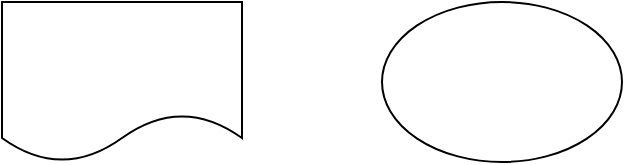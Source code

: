 <mxfile version="13.8.8" type="github">
  <diagram id="RRVnuHkG2z7GO7fGx8TT" name="Page-1">
    <mxGraphModel dx="1347" dy="834" grid="1" gridSize="10" guides="1" tooltips="1" connect="1" arrows="1" fold="1" page="1" pageScale="1" pageWidth="850" pageHeight="1100" math="0" shadow="0">
      <root>
        <mxCell id="0" />
        <mxCell id="1" parent="0" />
        <mxCell id="YXjOl13-em4cpMqpfAcY-1" value="" style="ellipse;whiteSpace=wrap;html=1;rounded=1;shadow=0;comic=0;strokeWidth=1;fontFamily=Segoe UI;fontSize=12;" vertex="1" parent="1">
          <mxGeometry x="370" y="200" width="120" height="80" as="geometry" />
        </mxCell>
        <mxCell id="YXjOl13-em4cpMqpfAcY-2" value="" style="shape=document;whiteSpace=wrap;html=1;boundedLbl=1;rounded=1;shadow=0;comic=0;strokeWidth=1;fontFamily=Segoe UI;fontSize=12;" vertex="1" parent="1">
          <mxGeometry x="180" y="200" width="120" height="80" as="geometry" />
        </mxCell>
      </root>
    </mxGraphModel>
  </diagram>
</mxfile>
